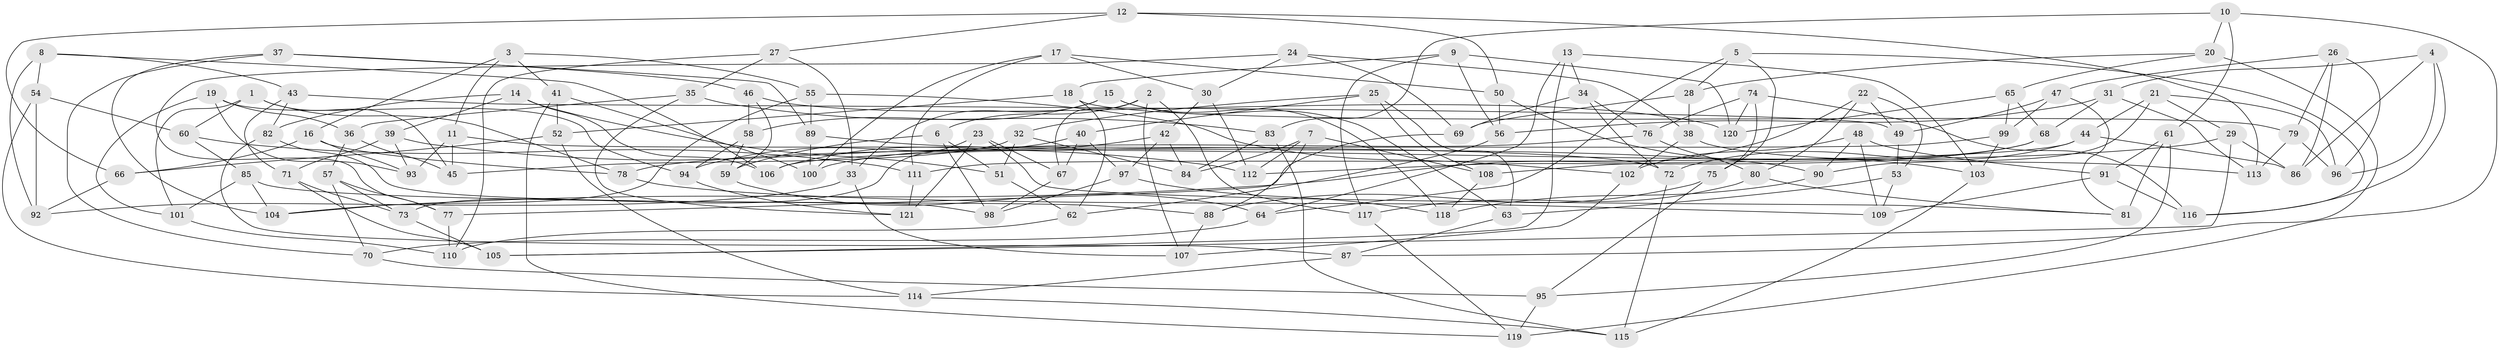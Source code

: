 // Generated by graph-tools (version 1.1) at 2025/38/03/09/25 02:38:19]
// undirected, 121 vertices, 242 edges
graph export_dot {
graph [start="1"]
  node [color=gray90,style=filled];
  1;
  2;
  3;
  4;
  5;
  6;
  7;
  8;
  9;
  10;
  11;
  12;
  13;
  14;
  15;
  16;
  17;
  18;
  19;
  20;
  21;
  22;
  23;
  24;
  25;
  26;
  27;
  28;
  29;
  30;
  31;
  32;
  33;
  34;
  35;
  36;
  37;
  38;
  39;
  40;
  41;
  42;
  43;
  44;
  45;
  46;
  47;
  48;
  49;
  50;
  51;
  52;
  53;
  54;
  55;
  56;
  57;
  58;
  59;
  60;
  61;
  62;
  63;
  64;
  65;
  66;
  67;
  68;
  69;
  70;
  71;
  72;
  73;
  74;
  75;
  76;
  77;
  78;
  79;
  80;
  81;
  82;
  83;
  84;
  85;
  86;
  87;
  88;
  89;
  90;
  91;
  92;
  93;
  94;
  95;
  96;
  97;
  98;
  99;
  100;
  101;
  102;
  103;
  104;
  105;
  106;
  107;
  108;
  109;
  110;
  111;
  112;
  113;
  114;
  115;
  116;
  117;
  118;
  119;
  120;
  121;
  1 -- 60;
  1 -- 78;
  1 -- 101;
  1 -- 45;
  2 -- 107;
  2 -- 6;
  2 -- 67;
  2 -- 117;
  3 -- 55;
  3 -- 11;
  3 -- 41;
  3 -- 16;
  4 -- 96;
  4 -- 86;
  4 -- 116;
  4 -- 31;
  5 -- 28;
  5 -- 64;
  5 -- 116;
  5 -- 75;
  6 -- 98;
  6 -- 51;
  6 -- 59;
  7 -- 84;
  7 -- 88;
  7 -- 112;
  7 -- 108;
  8 -- 43;
  8 -- 92;
  8 -- 106;
  8 -- 54;
  9 -- 120;
  9 -- 18;
  9 -- 56;
  9 -- 117;
  10 -- 20;
  10 -- 119;
  10 -- 83;
  10 -- 61;
  11 -- 93;
  11 -- 72;
  11 -- 45;
  12 -- 27;
  12 -- 50;
  12 -- 113;
  12 -- 66;
  13 -- 64;
  13 -- 34;
  13 -- 103;
  13 -- 105;
  14 -- 51;
  14 -- 106;
  14 -- 39;
  14 -- 82;
  15 -- 58;
  15 -- 118;
  15 -- 63;
  15 -- 33;
  16 -- 66;
  16 -- 78;
  16 -- 93;
  17 -- 50;
  17 -- 100;
  17 -- 111;
  17 -- 30;
  18 -- 62;
  18 -- 52;
  18 -- 79;
  19 -- 101;
  19 -- 94;
  19 -- 36;
  19 -- 93;
  20 -- 65;
  20 -- 87;
  20 -- 28;
  21 -- 96;
  21 -- 29;
  21 -- 44;
  21 -- 90;
  22 -- 80;
  22 -- 104;
  22 -- 53;
  22 -- 49;
  23 -- 81;
  23 -- 121;
  23 -- 73;
  23 -- 67;
  24 -- 69;
  24 -- 38;
  24 -- 77;
  24 -- 30;
  25 -- 108;
  25 -- 63;
  25 -- 32;
  25 -- 40;
  26 -- 96;
  26 -- 79;
  26 -- 47;
  26 -- 86;
  27 -- 35;
  27 -- 33;
  27 -- 110;
  28 -- 38;
  28 -- 69;
  29 -- 105;
  29 -- 86;
  29 -- 78;
  30 -- 42;
  30 -- 112;
  31 -- 68;
  31 -- 113;
  31 -- 56;
  32 -- 45;
  32 -- 84;
  32 -- 51;
  33 -- 92;
  33 -- 107;
  34 -- 76;
  34 -- 69;
  34 -- 72;
  35 -- 121;
  35 -- 83;
  35 -- 36;
  36 -- 57;
  36 -- 45;
  37 -- 89;
  37 -- 104;
  37 -- 46;
  37 -- 70;
  38 -- 102;
  38 -- 113;
  39 -- 112;
  39 -- 71;
  39 -- 93;
  40 -- 67;
  40 -- 97;
  40 -- 94;
  41 -- 52;
  41 -- 119;
  41 -- 100;
  42 -- 106;
  42 -- 97;
  42 -- 84;
  43 -- 49;
  43 -- 71;
  43 -- 82;
  44 -- 86;
  44 -- 72;
  44 -- 111;
  46 -- 58;
  46 -- 120;
  46 -- 59;
  47 -- 81;
  47 -- 49;
  47 -- 99;
  48 -- 91;
  48 -- 102;
  48 -- 90;
  48 -- 109;
  49 -- 53;
  50 -- 103;
  50 -- 56;
  51 -- 62;
  52 -- 66;
  52 -- 114;
  53 -- 63;
  53 -- 109;
  54 -- 114;
  54 -- 92;
  54 -- 60;
  55 -- 102;
  55 -- 89;
  55 -- 104;
  56 -- 62;
  57 -- 73;
  57 -- 70;
  57 -- 77;
  58 -- 94;
  58 -- 59;
  59 -- 64;
  60 -- 111;
  60 -- 85;
  61 -- 81;
  61 -- 91;
  61 -- 95;
  62 -- 110;
  63 -- 87;
  64 -- 70;
  65 -- 68;
  65 -- 120;
  65 -- 99;
  66 -- 92;
  67 -- 98;
  68 -- 108;
  68 -- 112;
  69 -- 77;
  70 -- 95;
  71 -- 73;
  71 -- 105;
  72 -- 115;
  73 -- 105;
  74 -- 75;
  74 -- 76;
  74 -- 116;
  74 -- 120;
  75 -- 95;
  75 -- 88;
  76 -- 100;
  76 -- 80;
  77 -- 110;
  78 -- 109;
  79 -- 113;
  79 -- 96;
  80 -- 81;
  80 -- 117;
  82 -- 87;
  82 -- 98;
  83 -- 115;
  83 -- 84;
  85 -- 88;
  85 -- 104;
  85 -- 101;
  87 -- 114;
  88 -- 107;
  89 -- 90;
  89 -- 100;
  90 -- 118;
  91 -- 109;
  91 -- 116;
  94 -- 121;
  95 -- 119;
  97 -- 98;
  97 -- 118;
  99 -- 106;
  99 -- 103;
  101 -- 110;
  102 -- 107;
  103 -- 115;
  108 -- 118;
  111 -- 121;
  114 -- 115;
  117 -- 119;
}
